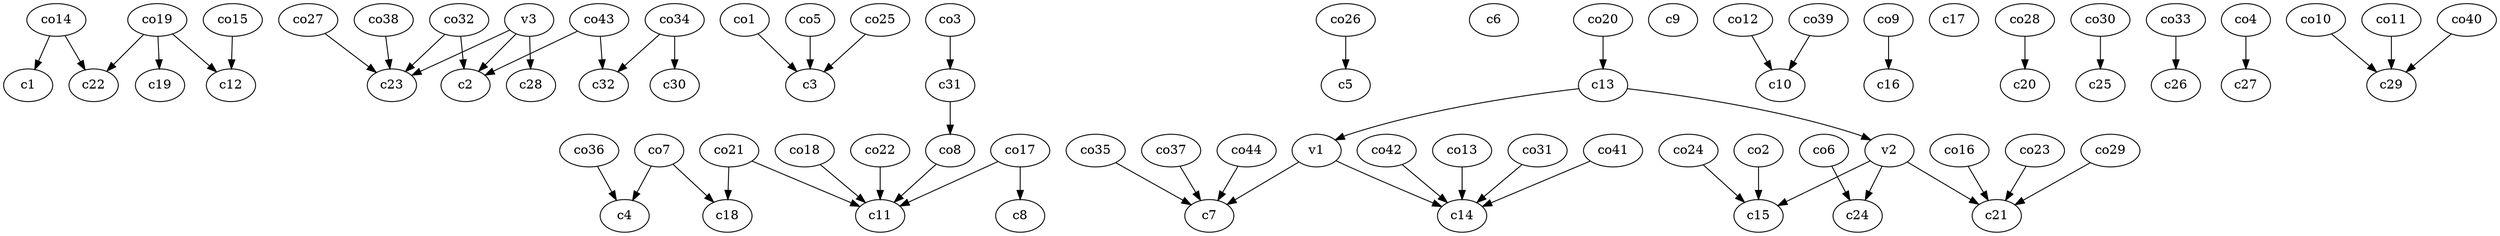 strict digraph  {
c1;
c2;
c3;
c4;
c5;
c6;
c7;
c8;
c9;
c10;
c11;
c12;
c13;
c14;
c15;
c16;
c17;
c18;
c19;
c20;
c21;
c22;
c23;
c24;
c25;
c26;
c27;
c28;
c29;
c30;
c31;
c32;
v1;
v2;
v3;
co1;
co2;
co3;
co4;
co5;
co6;
co7;
co8;
co9;
co10;
co11;
co12;
co13;
co14;
co15;
co16;
co17;
co18;
co19;
co20;
co21;
co22;
co23;
co24;
co25;
co26;
co27;
co28;
co29;
co30;
co31;
co32;
co33;
co34;
co35;
co36;
co37;
co38;
co39;
co40;
co41;
co42;
co43;
co44;
c13 -> v1  [weight=1];
c13 -> v2  [weight=1];
c31 -> co8  [weight=1];
v1 -> c7  [weight=1];
v1 -> c14  [weight=1];
v2 -> c15  [weight=1];
v2 -> c21  [weight=1];
v2 -> c24  [weight=1];
v3 -> c23  [weight=1];
v3 -> c28  [weight=1];
v3 -> c2  [weight=1];
co1 -> c3  [weight=1];
co2 -> c15  [weight=1];
co3 -> c31  [weight=1];
co4 -> c27  [weight=1];
co5 -> c3  [weight=1];
co6 -> c24  [weight=1];
co7 -> c4  [weight=1];
co7 -> c18  [weight=1];
co8 -> c11  [weight=1];
co9 -> c16  [weight=1];
co10 -> c29  [weight=1];
co11 -> c29  [weight=1];
co12 -> c10  [weight=1];
co13 -> c14  [weight=1];
co14 -> c1  [weight=1];
co14 -> c22  [weight=1];
co15 -> c12  [weight=1];
co16 -> c21  [weight=1];
co17 -> c11  [weight=1];
co17 -> c8  [weight=1];
co18 -> c11  [weight=1];
co19 -> c19  [weight=1];
co19 -> c22  [weight=1];
co19 -> c12  [weight=1];
co20 -> c13  [weight=1];
co21 -> c18  [weight=1];
co21 -> c11  [weight=1];
co22 -> c11  [weight=1];
co23 -> c21  [weight=1];
co24 -> c15  [weight=1];
co25 -> c3  [weight=1];
co26 -> c5  [weight=1];
co27 -> c23  [weight=1];
co28 -> c20  [weight=1];
co29 -> c21  [weight=1];
co30 -> c25  [weight=1];
co31 -> c14  [weight=1];
co32 -> c2  [weight=1];
co32 -> c23  [weight=1];
co33 -> c26  [weight=1];
co34 -> c30  [weight=1];
co34 -> c32  [weight=1];
co35 -> c7  [weight=1];
co36 -> c4  [weight=1];
co37 -> c7  [weight=1];
co38 -> c23  [weight=1];
co39 -> c10  [weight=1];
co40 -> c29  [weight=1];
co41 -> c14  [weight=1];
co42 -> c14  [weight=1];
co43 -> c32  [weight=1];
co43 -> c2  [weight=1];
co44 -> c7  [weight=1];
}
